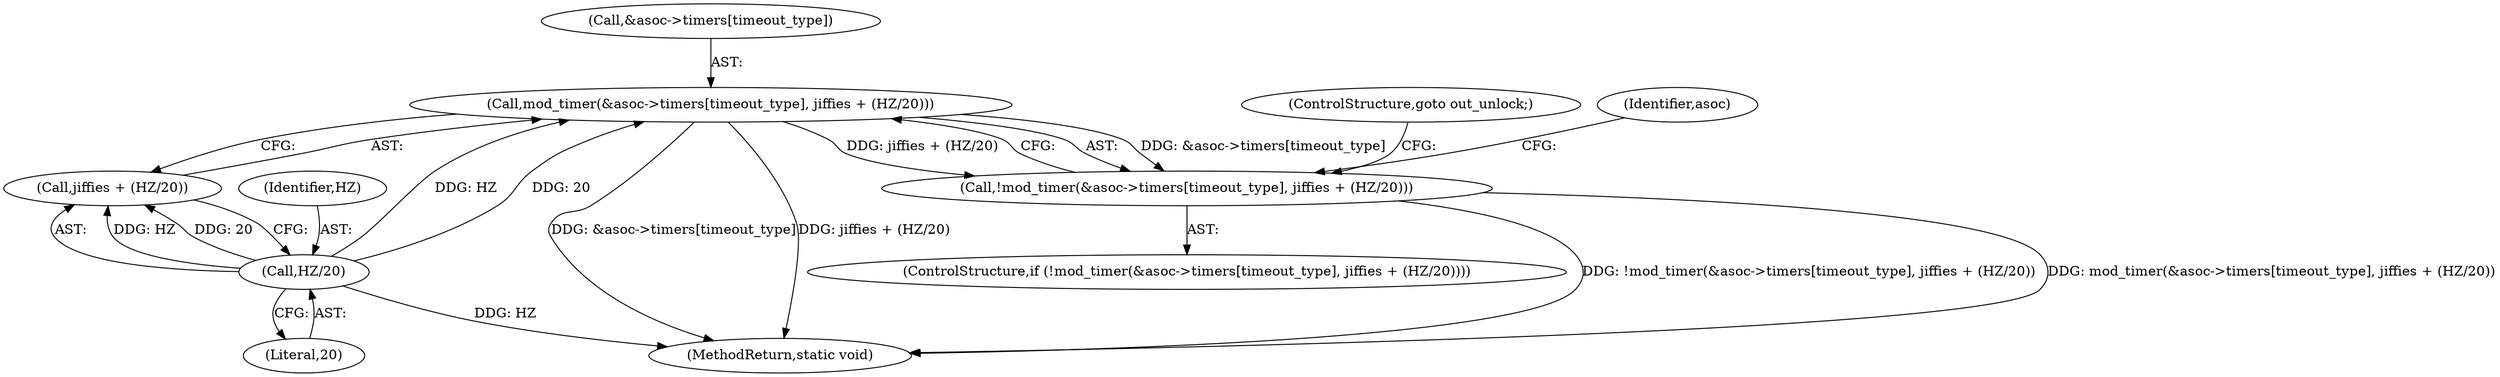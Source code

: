 digraph "0_linux_635682a14427d241bab7bbdeebb48a7d7b91638e_2@array" {
"1000140" [label="(Call,mod_timer(&asoc->timers[timeout_type], jiffies + (HZ/20)))"];
"1000149" [label="(Call,HZ/20)"];
"1000139" [label="(Call,!mod_timer(&asoc->timers[timeout_type], jiffies + (HZ/20)))"];
"1000147" [label="(Call,jiffies + (HZ/20))"];
"1000201" [label="(MethodReturn,static void)"];
"1000150" [label="(Identifier,HZ)"];
"1000139" [label="(Call,!mod_timer(&asoc->timers[timeout_type], jiffies + (HZ/20)))"];
"1000154" [label="(ControlStructure,goto out_unlock;)"];
"1000149" [label="(Call,HZ/20)"];
"1000138" [label="(ControlStructure,if (!mod_timer(&asoc->timers[timeout_type], jiffies + (HZ/20))))"];
"1000141" [label="(Call,&asoc->timers[timeout_type])"];
"1000153" [label="(Identifier,asoc)"];
"1000140" [label="(Call,mod_timer(&asoc->timers[timeout_type], jiffies + (HZ/20)))"];
"1000151" [label="(Literal,20)"];
"1000140" -> "1000139"  [label="AST: "];
"1000140" -> "1000147"  [label="CFG: "];
"1000141" -> "1000140"  [label="AST: "];
"1000147" -> "1000140"  [label="AST: "];
"1000139" -> "1000140"  [label="CFG: "];
"1000140" -> "1000201"  [label="DDG: &asoc->timers[timeout_type]"];
"1000140" -> "1000201"  [label="DDG: jiffies + (HZ/20)"];
"1000140" -> "1000139"  [label="DDG: &asoc->timers[timeout_type]"];
"1000140" -> "1000139"  [label="DDG: jiffies + (HZ/20)"];
"1000149" -> "1000140"  [label="DDG: HZ"];
"1000149" -> "1000140"  [label="DDG: 20"];
"1000149" -> "1000147"  [label="AST: "];
"1000149" -> "1000151"  [label="CFG: "];
"1000150" -> "1000149"  [label="AST: "];
"1000151" -> "1000149"  [label="AST: "];
"1000147" -> "1000149"  [label="CFG: "];
"1000149" -> "1000201"  [label="DDG: HZ"];
"1000149" -> "1000147"  [label="DDG: HZ"];
"1000149" -> "1000147"  [label="DDG: 20"];
"1000139" -> "1000138"  [label="AST: "];
"1000153" -> "1000139"  [label="CFG: "];
"1000154" -> "1000139"  [label="CFG: "];
"1000139" -> "1000201"  [label="DDG: !mod_timer(&asoc->timers[timeout_type], jiffies + (HZ/20))"];
"1000139" -> "1000201"  [label="DDG: mod_timer(&asoc->timers[timeout_type], jiffies + (HZ/20))"];
}
